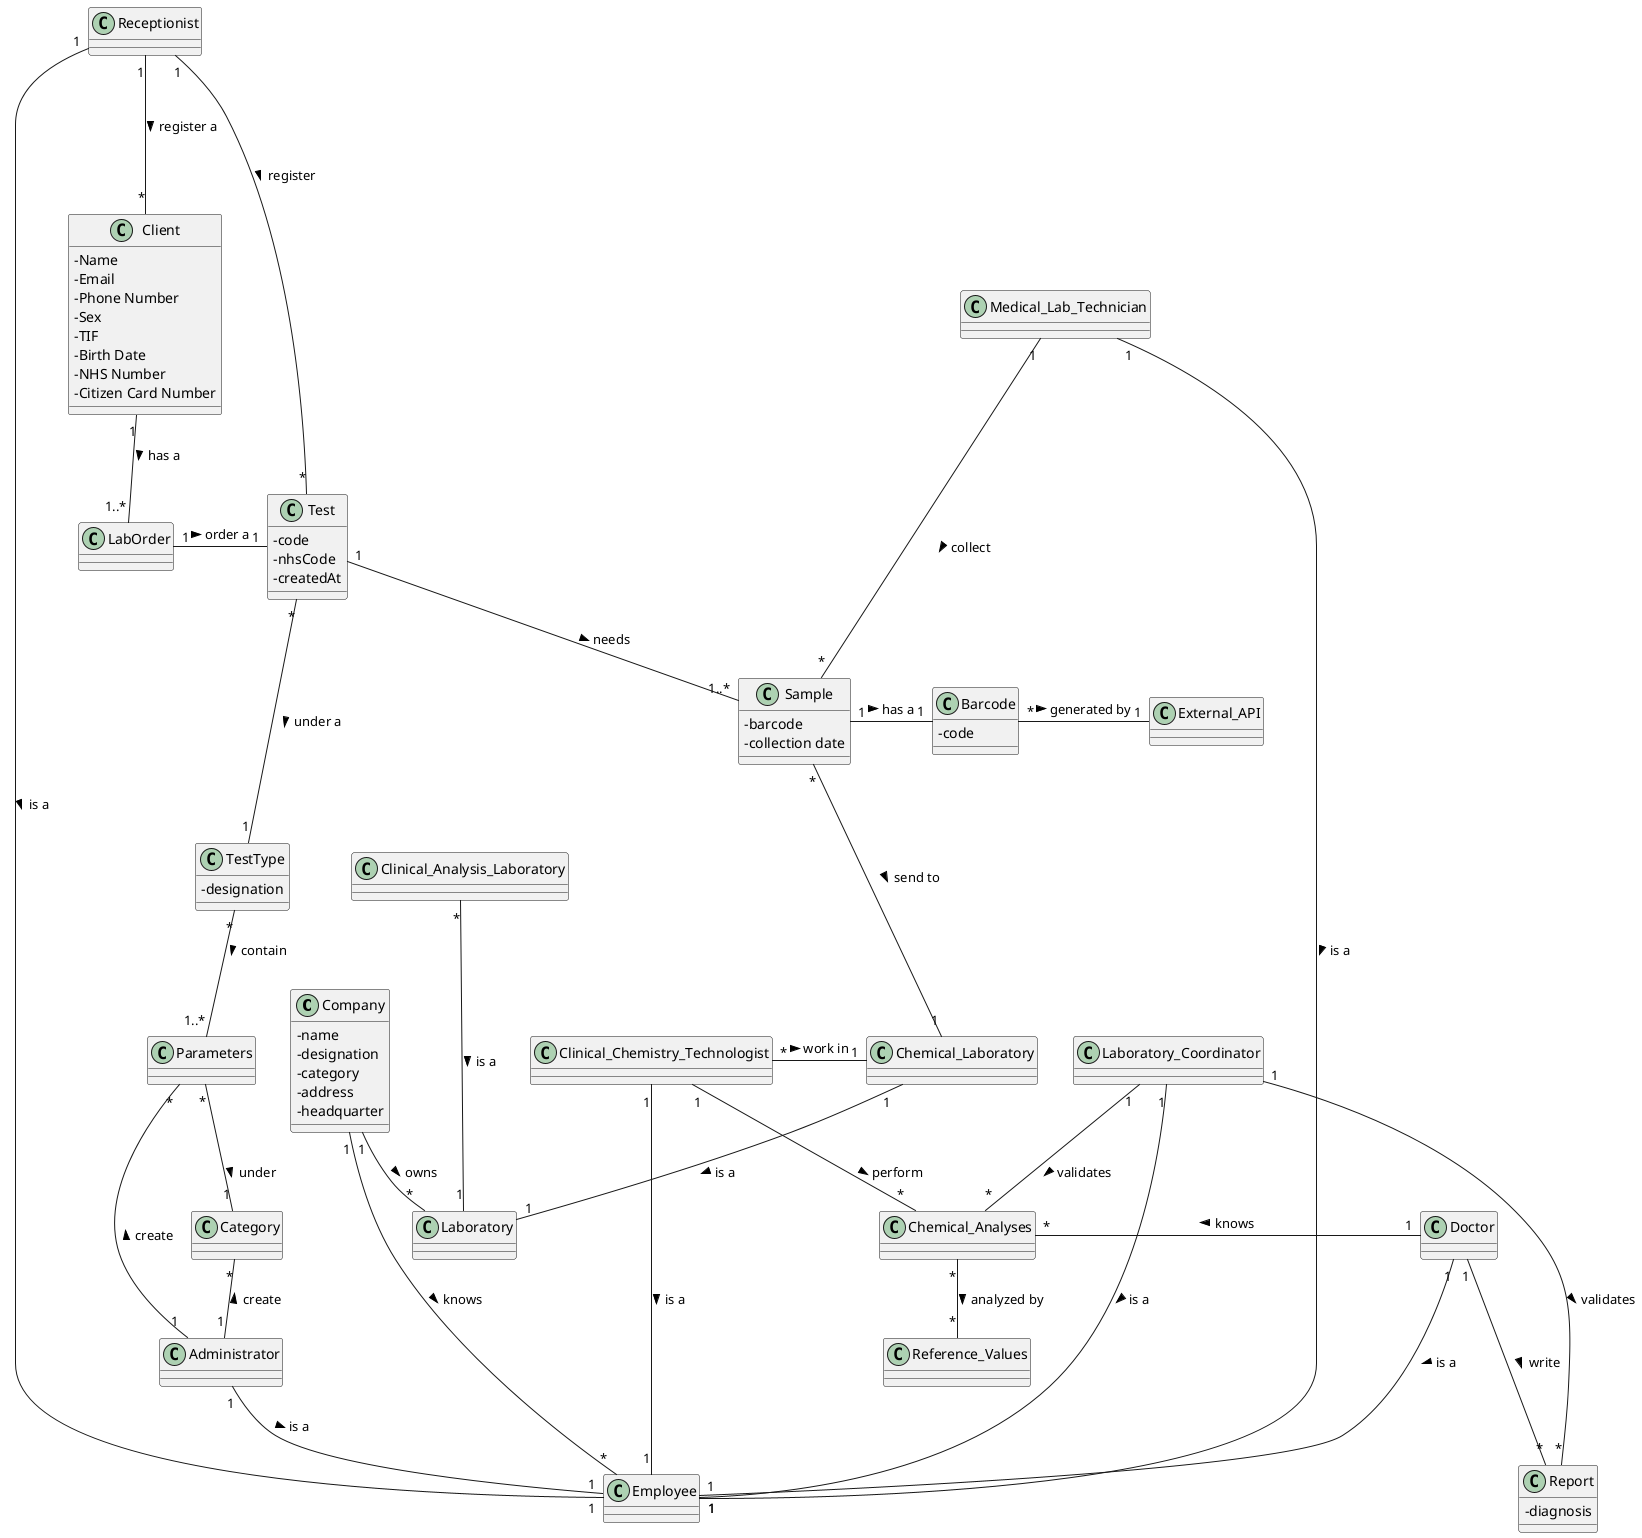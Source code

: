 @startuml
'https://plantuml.com/class-diagram
skinparam classAttributeIconSize 0
class Company
class Employee
class Clinical_Analysis_Laboratory
class Receptionist
class Test
class TestType
class Category
class Parameters
class Sample
class Medical_Lab_Technician
class Doctor
class Report
class Chemical_Analyses
class Chemical_Laboratory
class Clinical_Chemistry_Technologist
class LabOrder
class Client
class Laboratory_Coordinator
class Administrator
class Laboratory
class External_API
class Reference_Values
class Barcode

class Company{
-name
-designation
-category
-address
-headquarter
}
class Laboratory{
}
class Barcode{
-code
}

class Report{
-diagnosis
}

class Sample{
-barcode
-collection date
}

class Test{
-code
-nhsCode
-createdAt
}
class TestType{
-designation
}

class Client{
 - Name
 - Email
 - Phone Number
 - Sex
 - TIF
 - Birth Date
 - NHS Number
 - Citizen Card Number

}


Company "1"---"*" Employee : knows >
Company "1"--"*" Laboratory : owns >
Clinical_Analysis_Laboratory "*"---"1" Laboratory : is a >
Chemical_Laboratory "1"--"1" Laboratory : is a >
Receptionist "1"--"1" Employee : is a >
Laboratory_Coordinator "1"--"1" Employee : is a >
Medical_Lab_Technician "1"--"1" Employee : is a >
Administrator "1"--"1" Employee : is a >
Doctor "1"---"1" Employee : is a >
Clinical_Chemistry_Technologist "1"----"1" Employee : is a >
Receptionist "1"---"*" Client : register a >
Receptionist "1"-"*" Test : register >
Client "1"--"1..*" LabOrder : has a >
LabOrder "1"-"1" Test : order a >
Test "*"---"1" TestType : under a >
Test "1"-"1..*" Sample : needs >
Medical_Lab_Technician "1"---"*" Sample : collect >
Sample "*"---"1" Chemical_Laboratory : send to >
Sample "1"-"1" Barcode : has a >
Barcode "*"-"1" External_API : generated by >
Clinical_Chemistry_Technologist "*"-"1" Chemical_Laboratory : work in >
Clinical_Chemistry_Technologist "1"--"*" Chemical_Analyses : perform >
TestType "*"--"1..*" Parameters : contain >
Parameters "*"--"1" Category : under >
Category "*"--"1" Administrator : < create
Parameters "*"---"1"Administrator : < create
Doctor "1"-"*" Chemical_Analyses : knows >
Doctor "1"---"*" Report : write >
Laboratory_Coordinator "1"-"*" Report : validates >
Laboratory_Coordinator "1"--"*" Chemical_Analyses : validates >
Chemical_Analyses "*"--"*" Reference_Values : analyzed by >





@enduml